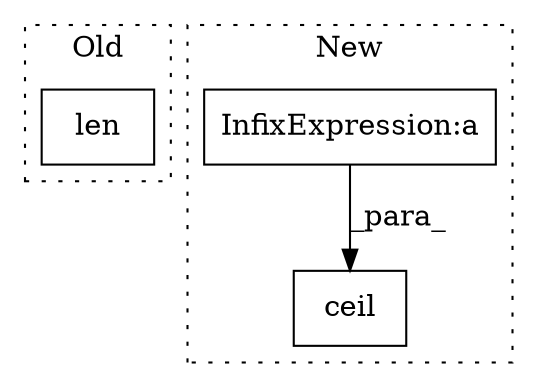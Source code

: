 digraph G {
subgraph cluster0 {
1 [label="len" a="32" s="421,426" l="4,1" shape="box"];
label = "Old";
style="dotted";
}
subgraph cluster1 {
2 [label="ceil" a="32" s="669,719" l="5,1" shape="box"];
3 [label="InfixExpression:a" a="27" s="684" l="3" shape="box"];
label = "New";
style="dotted";
}
3 -> 2 [label="_para_"];
}